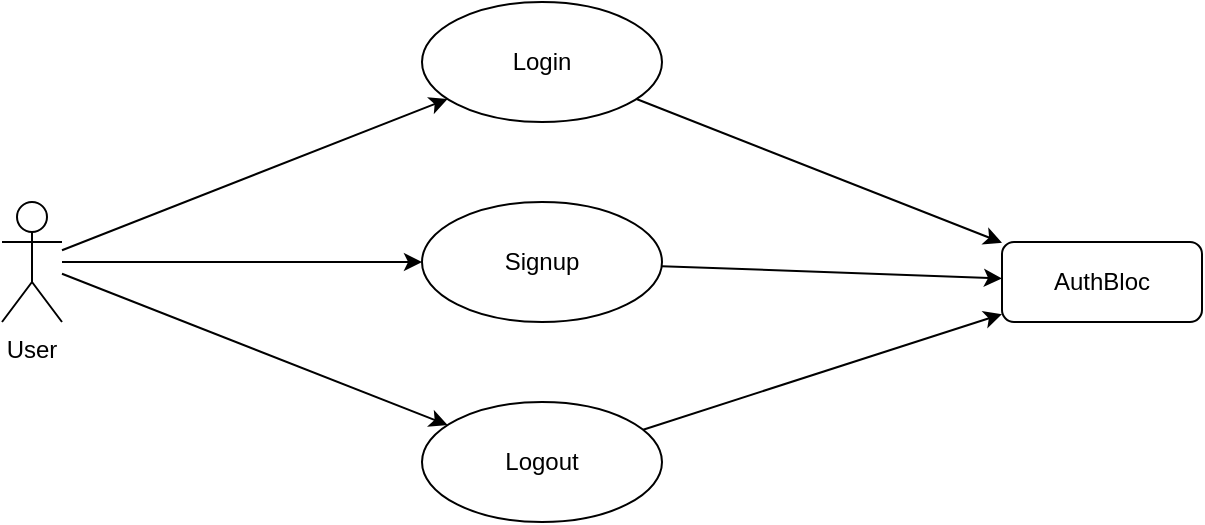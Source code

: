 <mxfile version="25.0.3">
  <diagram name="Auth Use Cases" id="j4PoPlTL41rEnhjDZyxq">
    <mxGraphModel dx="731" dy="521" grid="1" gridSize="10" guides="1" tooltips="1" connect="1" arrows="1" fold="1" page="1" pageScale="1" pageWidth="850" pageHeight="1100" math="0" shadow="0">
      <root>
        <mxCell id="0" />
        <mxCell id="1" parent="0" />
        <mxCell id="ELmv1lRLfs2C5lO6UADp-2" value="User" style="shape=umlActor;verticalLabelPosition=bottom;verticalAlign=top;" vertex="1" parent="1">
          <mxGeometry x="40" y="200" width="30" height="60" as="geometry" />
        </mxCell>
        <mxCell id="ELmv1lRLfs2C5lO6UADp-3" value="Login" style="ellipse;whiteSpace=wrap;html=1;aspect=fixed;" vertex="1" parent="1">
          <mxGeometry x="250" y="100" width="120" height="60" as="geometry" />
        </mxCell>
        <mxCell id="ELmv1lRLfs2C5lO6UADp-4" value="Signup" style="ellipse;whiteSpace=wrap;html=1;aspect=fixed;" vertex="1" parent="1">
          <mxGeometry x="250" y="200" width="120" height="60" as="geometry" />
        </mxCell>
        <mxCell id="ELmv1lRLfs2C5lO6UADp-5" value="Logout" style="ellipse;whiteSpace=wrap;html=1;aspect=fixed;" vertex="1" parent="1">
          <mxGeometry x="250" y="300" width="120" height="60" as="geometry" />
        </mxCell>
        <mxCell id="ELmv1lRLfs2C5lO6UADp-6" value="AuthBloc" style="rounded=1;whiteSpace=wrap;html=1;" vertex="1" parent="1">
          <mxGeometry x="540" y="220" width="100" height="40" as="geometry" />
        </mxCell>
        <mxCell id="ELmv1lRLfs2C5lO6UADp-7" edge="1" parent="1" source="ELmv1lRLfs2C5lO6UADp-2" target="ELmv1lRLfs2C5lO6UADp-3">
          <mxGeometry relative="1" as="geometry" />
        </mxCell>
        <mxCell id="ELmv1lRLfs2C5lO6UADp-8" edge="1" parent="1" source="ELmv1lRLfs2C5lO6UADp-2" target="ELmv1lRLfs2C5lO6UADp-4">
          <mxGeometry relative="1" as="geometry" />
        </mxCell>
        <mxCell id="ELmv1lRLfs2C5lO6UADp-9" edge="1" parent="1" source="ELmv1lRLfs2C5lO6UADp-2" target="ELmv1lRLfs2C5lO6UADp-5">
          <mxGeometry relative="1" as="geometry" />
        </mxCell>
        <mxCell id="ELmv1lRLfs2C5lO6UADp-10" edge="1" parent="1" source="ELmv1lRLfs2C5lO6UADp-3" target="ELmv1lRLfs2C5lO6UADp-6">
          <mxGeometry relative="1" as="geometry" />
        </mxCell>
        <mxCell id="ELmv1lRLfs2C5lO6UADp-11" edge="1" parent="1" source="ELmv1lRLfs2C5lO6UADp-4" target="ELmv1lRLfs2C5lO6UADp-6">
          <mxGeometry relative="1" as="geometry" />
        </mxCell>
        <mxCell id="ELmv1lRLfs2C5lO6UADp-12" edge="1" parent="1" source="ELmv1lRLfs2C5lO6UADp-5" target="ELmv1lRLfs2C5lO6UADp-6">
          <mxGeometry relative="1" as="geometry" />
        </mxCell>
      </root>
    </mxGraphModel>
  </diagram>
</mxfile>
